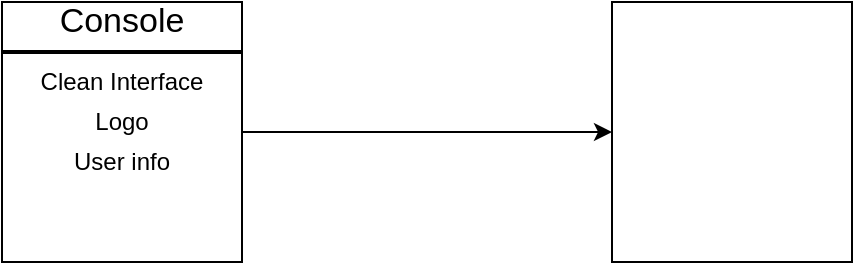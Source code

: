 <mxfile version="14.6.3" type="github">
  <diagram id="uMG9WtkTO5t-z0pVcJV5" name="Page-1">
    <mxGraphModel dx="1381" dy="764" grid="1" gridSize="10" guides="1" tooltips="1" connect="1" arrows="1" fold="1" page="1" pageScale="1" pageWidth="850" pageHeight="1100" math="0" shadow="0">
      <root>
        <mxCell id="0" />
        <mxCell id="1" parent="0" />
        <mxCell id="7cNR7ZOZLK2IUxIHDt90-1" value="" style="rounded=0;whiteSpace=wrap;html=1;" vertex="1" parent="1">
          <mxGeometry x="60" y="130" width="120" height="130" as="geometry" />
        </mxCell>
        <mxCell id="7cNR7ZOZLK2IUxIHDt90-2" value="&lt;font style=&quot;font-size: 17px&quot;&gt;Console&lt;/font&gt;" style="text;html=1;strokeColor=none;fillColor=none;align=center;verticalAlign=middle;whiteSpace=wrap;rounded=0;" vertex="1" parent="1">
          <mxGeometry x="100" y="130" width="40" height="20" as="geometry" />
        </mxCell>
        <mxCell id="7cNR7ZOZLK2IUxIHDt90-3" value="" style="endArrow=classic;html=1;exitX=1;exitY=0.5;exitDx=0;exitDy=0;entryX=0;entryY=0.5;entryDx=0;entryDy=0;" edge="1" parent="1" source="7cNR7ZOZLK2IUxIHDt90-1" target="7cNR7ZOZLK2IUxIHDt90-4">
          <mxGeometry width="50" height="50" relative="1" as="geometry">
            <mxPoint x="400" y="410" as="sourcePoint" />
            <mxPoint x="340" y="200" as="targetPoint" />
          </mxGeometry>
        </mxCell>
        <mxCell id="7cNR7ZOZLK2IUxIHDt90-4" value="" style="rounded=0;whiteSpace=wrap;html=1;" vertex="1" parent="1">
          <mxGeometry x="365" y="130" width="120" height="130" as="geometry" />
        </mxCell>
        <mxCell id="7cNR7ZOZLK2IUxIHDt90-5" value="Clean Interface" style="text;html=1;strokeColor=none;fillColor=none;align=center;verticalAlign=middle;whiteSpace=wrap;rounded=0;" vertex="1" parent="1">
          <mxGeometry x="70" y="160" width="100" height="20" as="geometry" />
        </mxCell>
        <mxCell id="7cNR7ZOZLK2IUxIHDt90-8" value="" style="line;strokeWidth=2;html=1;" vertex="1" parent="1">
          <mxGeometry x="60" y="150" width="120" height="10" as="geometry" />
        </mxCell>
        <mxCell id="7cNR7ZOZLK2IUxIHDt90-9" value="Logo" style="text;html=1;strokeColor=none;fillColor=none;align=center;verticalAlign=middle;whiteSpace=wrap;rounded=0;" vertex="1" parent="1">
          <mxGeometry x="70" y="180" width="100" height="20" as="geometry" />
        </mxCell>
        <mxCell id="7cNR7ZOZLK2IUxIHDt90-10" value="User info" style="text;html=1;strokeColor=none;fillColor=none;align=center;verticalAlign=middle;whiteSpace=wrap;rounded=0;" vertex="1" parent="1">
          <mxGeometry x="70" y="200" width="100" height="20" as="geometry" />
        </mxCell>
      </root>
    </mxGraphModel>
  </diagram>
</mxfile>

